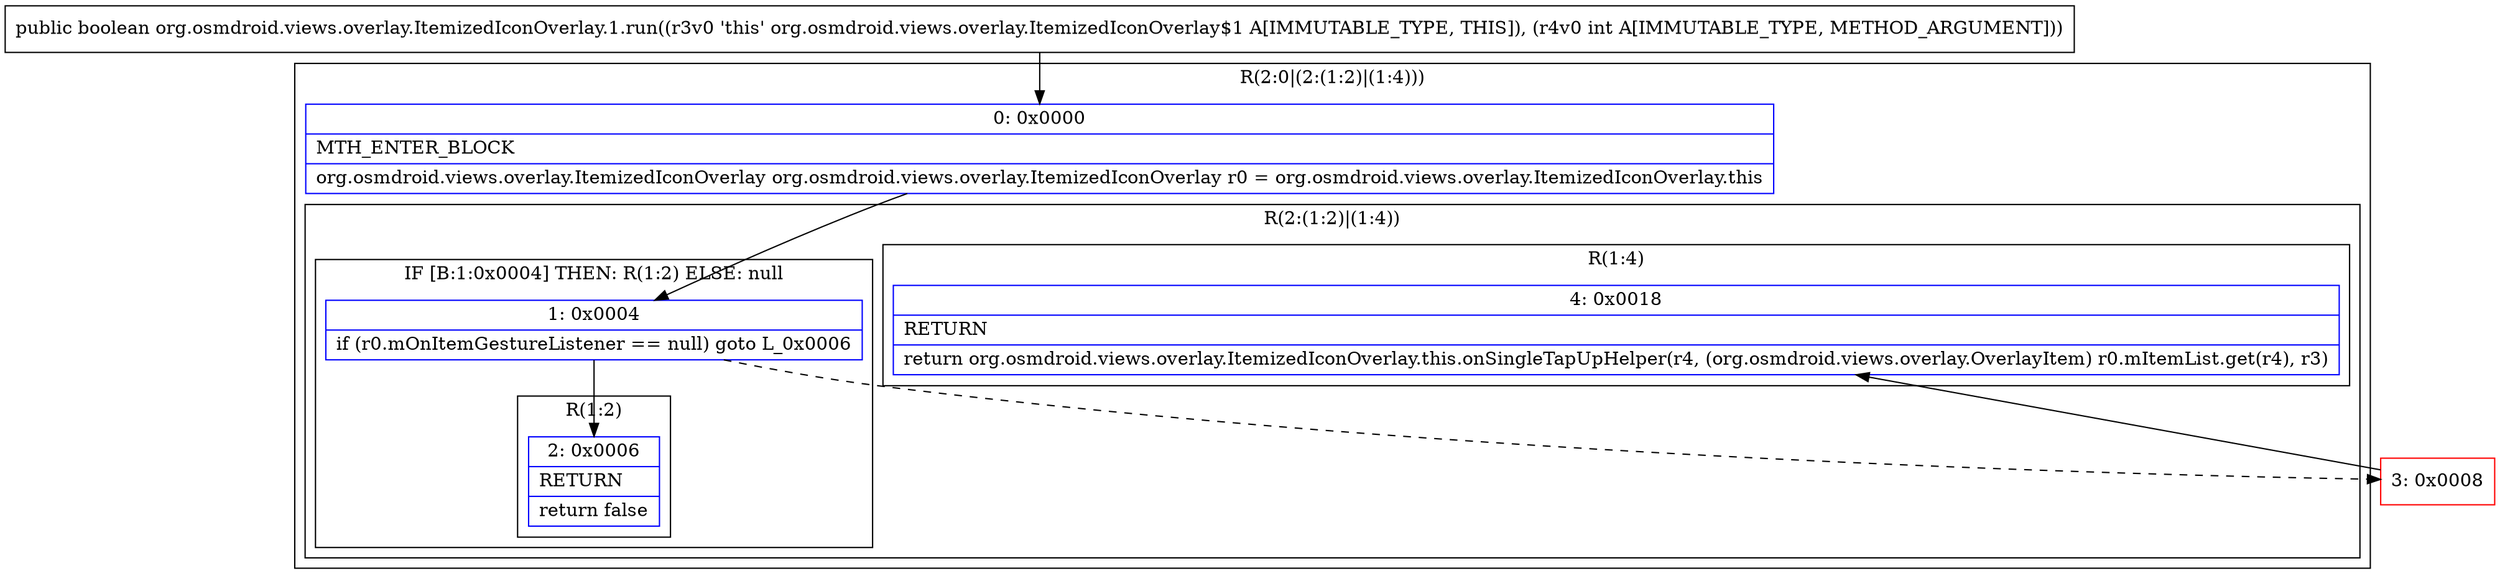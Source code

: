 digraph "CFG fororg.osmdroid.views.overlay.ItemizedIconOverlay.1.run(I)Z" {
subgraph cluster_Region_978445666 {
label = "R(2:0|(2:(1:2)|(1:4)))";
node [shape=record,color=blue];
Node_0 [shape=record,label="{0\:\ 0x0000|MTH_ENTER_BLOCK\l|org.osmdroid.views.overlay.ItemizedIconOverlay org.osmdroid.views.overlay.ItemizedIconOverlay r0 = org.osmdroid.views.overlay.ItemizedIconOverlay.this\l}"];
subgraph cluster_Region_632872153 {
label = "R(2:(1:2)|(1:4))";
node [shape=record,color=blue];
subgraph cluster_IfRegion_1293050730 {
label = "IF [B:1:0x0004] THEN: R(1:2) ELSE: null";
node [shape=record,color=blue];
Node_1 [shape=record,label="{1\:\ 0x0004|if (r0.mOnItemGestureListener == null) goto L_0x0006\l}"];
subgraph cluster_Region_464827498 {
label = "R(1:2)";
node [shape=record,color=blue];
Node_2 [shape=record,label="{2\:\ 0x0006|RETURN\l|return false\l}"];
}
}
subgraph cluster_Region_1799166542 {
label = "R(1:4)";
node [shape=record,color=blue];
Node_4 [shape=record,label="{4\:\ 0x0018|RETURN\l|return org.osmdroid.views.overlay.ItemizedIconOverlay.this.onSingleTapUpHelper(r4, (org.osmdroid.views.overlay.OverlayItem) r0.mItemList.get(r4), r3)\l}"];
}
}
}
Node_3 [shape=record,color=red,label="{3\:\ 0x0008}"];
MethodNode[shape=record,label="{public boolean org.osmdroid.views.overlay.ItemizedIconOverlay.1.run((r3v0 'this' org.osmdroid.views.overlay.ItemizedIconOverlay$1 A[IMMUTABLE_TYPE, THIS]), (r4v0 int A[IMMUTABLE_TYPE, METHOD_ARGUMENT])) }"];
MethodNode -> Node_0;
Node_0 -> Node_1;
Node_1 -> Node_2;
Node_1 -> Node_3[style=dashed];
Node_3 -> Node_4;
}

